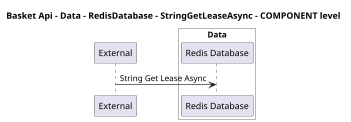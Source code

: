 @startuml
skinparam dpi 60

title Basket Api - Data - RedisDatabase - StringGetLeaseAsync - COMPONENT level

participant "External" as C4InterFlow.Utils.ExternalSystem

box "Basket Api" #White

    
box "Data" #White

    participant "Redis Database" as dotnet.eShop.Architecture.SoftwareSystems.BasketApi.Containers.Data.Components.RedisDatabase
end box

end box


C4InterFlow.Utils.ExternalSystem -> dotnet.eShop.Architecture.SoftwareSystems.BasketApi.Containers.Data.Components.RedisDatabase : String Get Lease Async


@enduml
